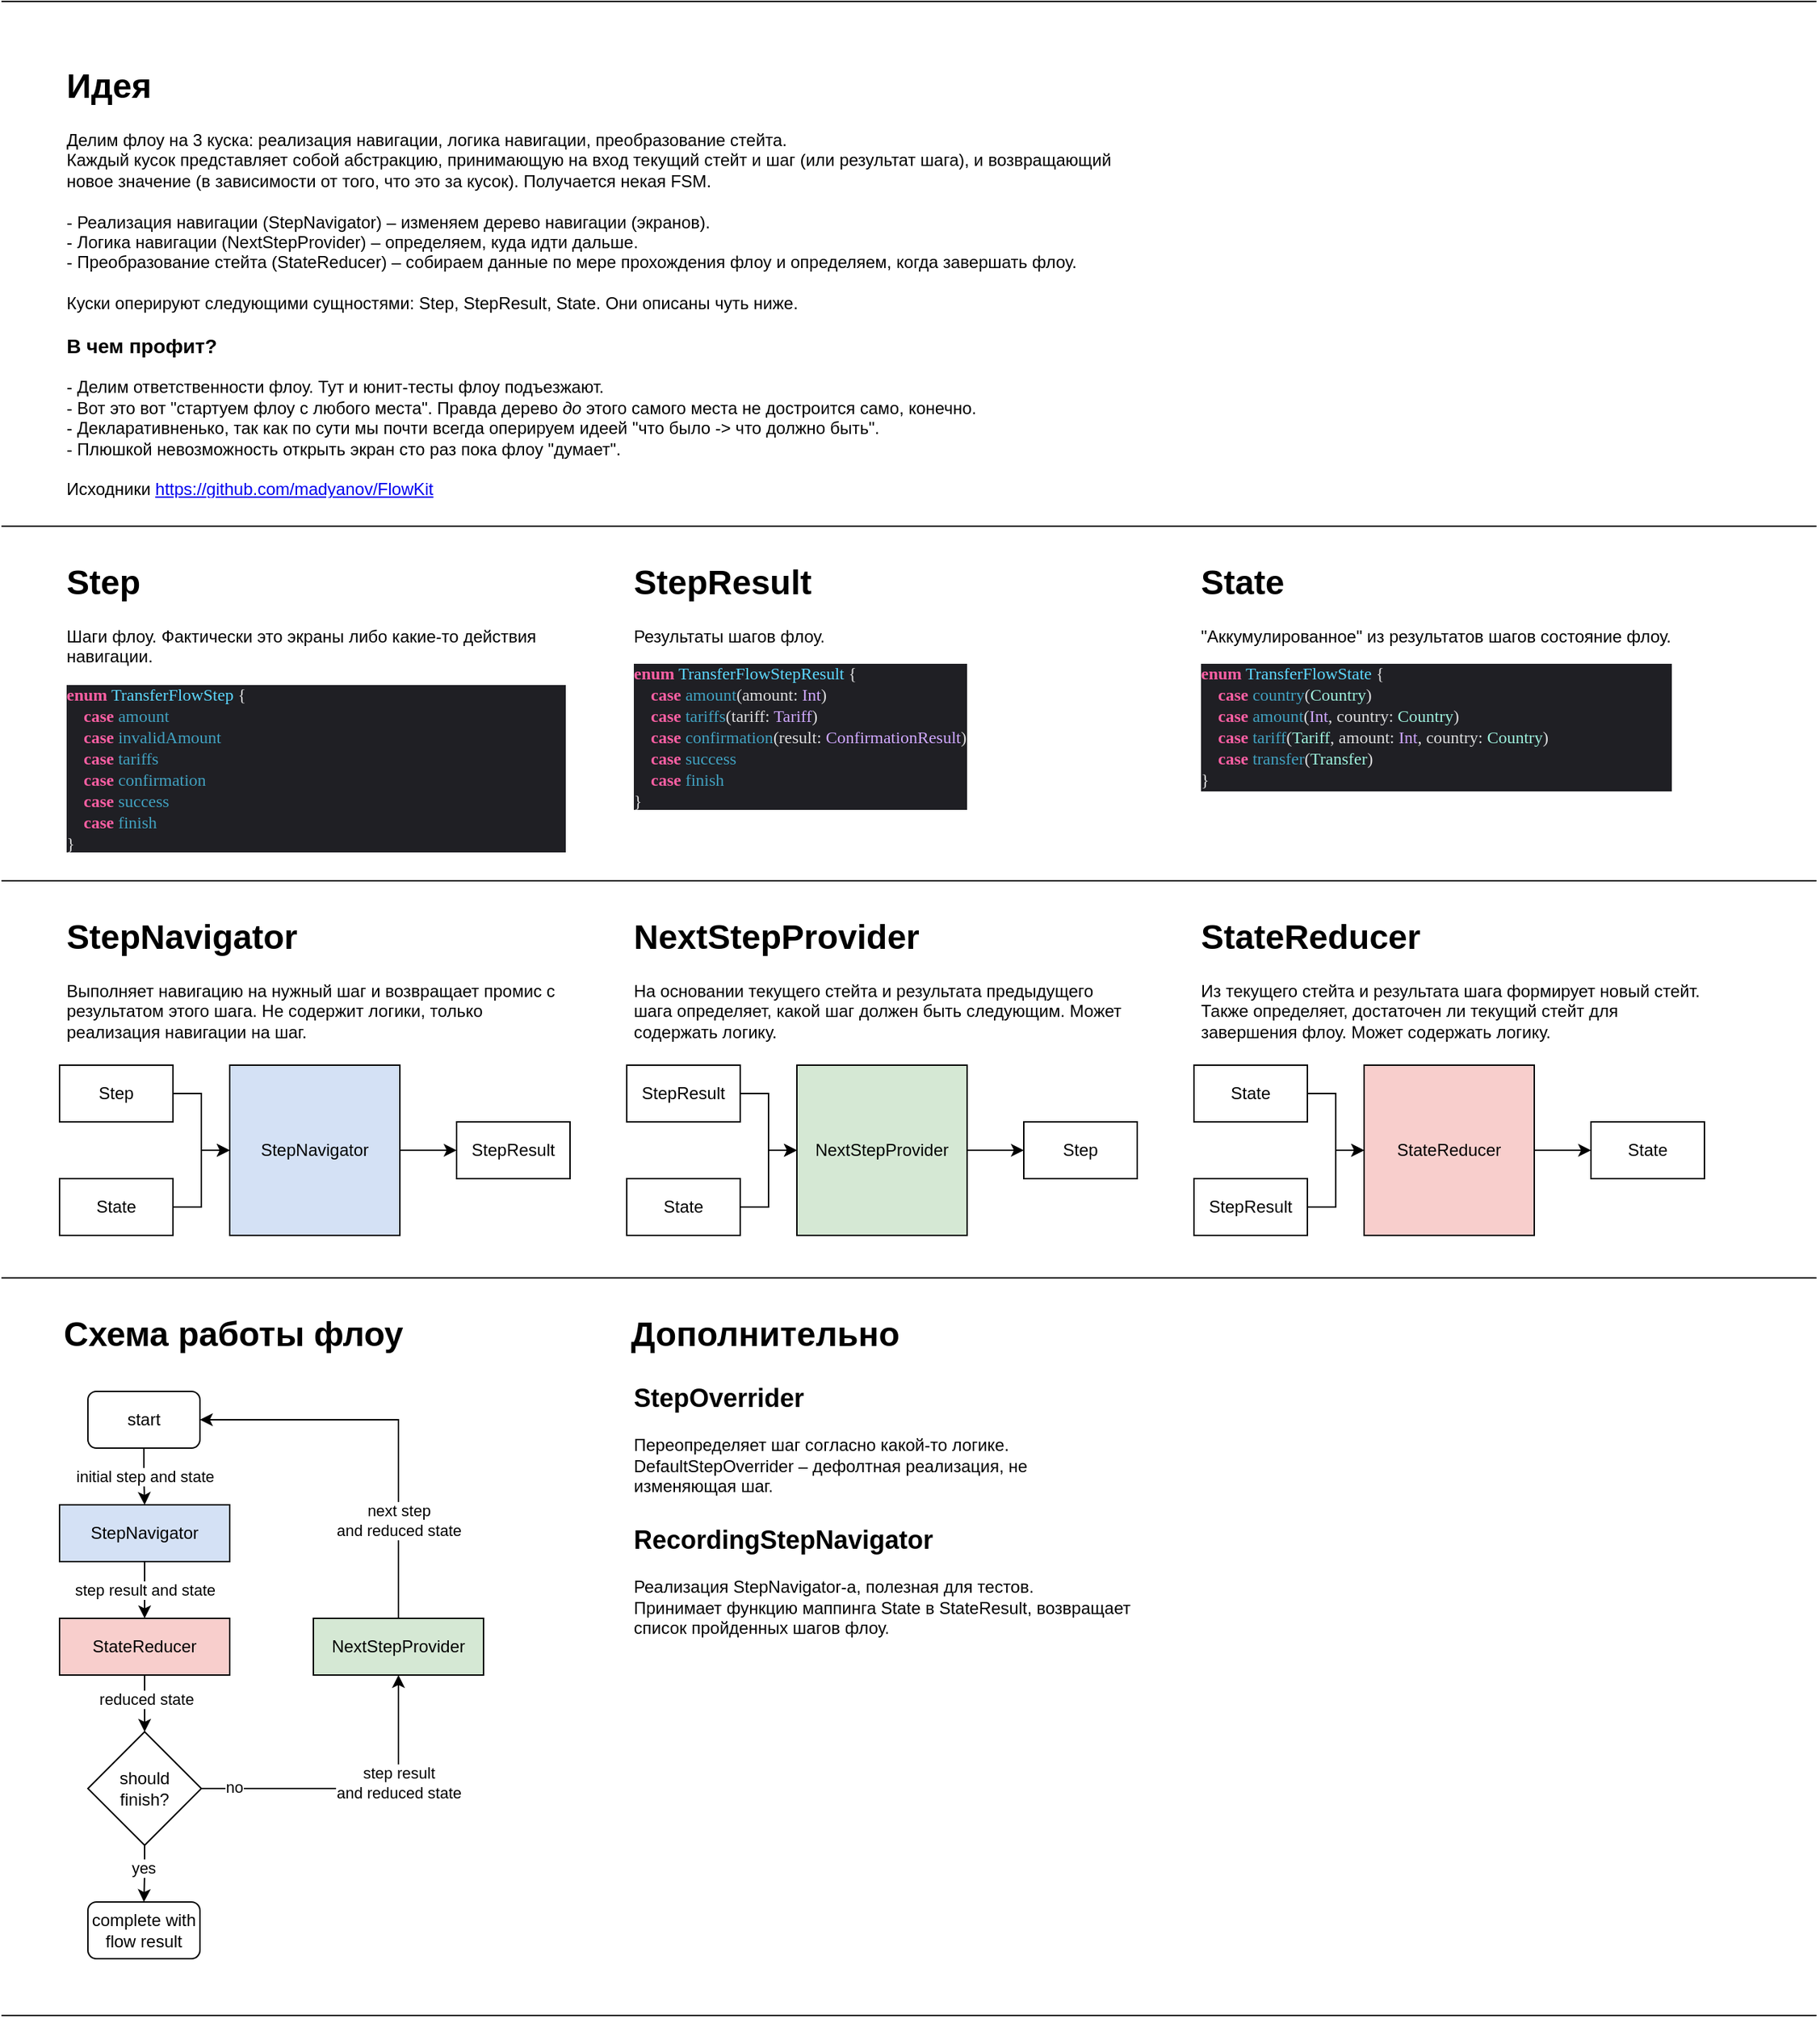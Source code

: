 <mxfile version="14.8.5" type="device"><diagram id="jw2_sHq7Q48fXYjKa4ns" name="Page-1"><mxGraphModel dx="1186" dy="565" grid="1" gridSize="10" guides="1" tooltips="1" connect="1" arrows="1" fold="1" page="1" pageScale="1" pageWidth="827" pageHeight="1169" math="0" shadow="0"><root><mxCell id="0"/><mxCell id="1" parent="0"/><mxCell id="7yjENeIUWVqf2foFrUso-27" value="&lt;h1&gt;Step&lt;/h1&gt;&lt;p&gt;Шаги флоу. Фактически это экраны либо какие-то действия навигации.&lt;/p&gt;&lt;p class=&quot;p1&quot; style=&quot;margin: 0px ; font-stretch: normal ; line-height: normal ; font-family: &amp;#34;menlo&amp;#34; ; color: rgb(93 , 216 , 255) ; background-color: rgb(31 , 31 , 36)&quot;&gt;&lt;span class=&quot;s1&quot; style=&quot;color: rgb(252 , 95 , 163)&quot;&gt;&lt;b&gt;enum&lt;/b&gt;&lt;/span&gt;&lt;span class=&quot;s2&quot; style=&quot;color: rgba(255 , 255 , 255 , 0.85)&quot;&gt; &lt;/span&gt;TransferFlowStep&lt;span class=&quot;s2&quot; style=&quot;color: rgba(255 , 255 , 255 , 0.85)&quot;&gt; {&lt;/span&gt;&lt;/p&gt;&lt;p class=&quot;p2&quot; style=&quot;margin: 0px ; font-stretch: normal ; line-height: normal ; font-family: &amp;#34;menlo&amp;#34; ; color: rgb(65 , 161 , 192) ; background-color: rgb(31 , 31 , 36)&quot;&gt;&lt;span class=&quot;s2&quot; style=&quot;color: rgba(255 , 255 , 255 , 0.85)&quot;&gt;&amp;nbsp; &amp;nbsp; &lt;/span&gt;&lt;span class=&quot;s1&quot; style=&quot;color: rgb(252 , 95 , 163)&quot;&gt;&lt;b&gt;case&lt;/b&gt;&lt;/span&gt;&lt;span class=&quot;s2&quot; style=&quot;color: rgba(255 , 255 , 255 , 0.85)&quot;&gt; &lt;/span&gt;amount&lt;/p&gt;&lt;p class=&quot;p2&quot; style=&quot;margin: 0px ; font-stretch: normal ; line-height: normal ; font-family: &amp;#34;menlo&amp;#34; ; color: rgb(65 , 161 , 192) ; background-color: rgb(31 , 31 , 36)&quot;&gt;&lt;span class=&quot;s2&quot; style=&quot;color: rgba(255 , 255 , 255 , 0.85)&quot;&gt;&amp;nbsp; &amp;nbsp; &lt;/span&gt;&lt;span class=&quot;s1&quot; style=&quot;color: rgb(252 , 95 , 163)&quot;&gt;&lt;b&gt;case&lt;/b&gt;&lt;/span&gt;&lt;span class=&quot;s2&quot; style=&quot;color: rgba(255 , 255 , 255 , 0.85)&quot;&gt; &lt;/span&gt;invalidAmount&lt;/p&gt;&lt;p class=&quot;p2&quot; style=&quot;margin: 0px ; font-stretch: normal ; line-height: normal ; font-family: &amp;#34;menlo&amp;#34; ; color: rgb(65 , 161 , 192) ; background-color: rgb(31 , 31 , 36)&quot;&gt;&lt;span class=&quot;s2&quot; style=&quot;color: rgba(255 , 255 , 255 , 0.85)&quot;&gt;&amp;nbsp; &amp;nbsp; &lt;/span&gt;&lt;span class=&quot;s1&quot; style=&quot;color: rgb(252 , 95 , 163)&quot;&gt;&lt;b&gt;case&lt;/b&gt;&lt;/span&gt;&lt;span class=&quot;s2&quot; style=&quot;color: rgba(255 , 255 , 255 , 0.85)&quot;&gt; &lt;/span&gt;tariffs&lt;/p&gt;&lt;p class=&quot;p2&quot; style=&quot;margin: 0px ; font-stretch: normal ; line-height: normal ; font-family: &amp;#34;menlo&amp;#34; ; color: rgb(65 , 161 , 192) ; background-color: rgb(31 , 31 , 36)&quot;&gt;&lt;span class=&quot;s2&quot; style=&quot;color: rgba(255 , 255 , 255 , 0.85)&quot;&gt;&amp;nbsp; &amp;nbsp; &lt;/span&gt;&lt;span class=&quot;s1&quot; style=&quot;color: rgb(252 , 95 , 163)&quot;&gt;&lt;b&gt;case&lt;/b&gt;&lt;/span&gt;&lt;span class=&quot;s2&quot; style=&quot;color: rgba(255 , 255 , 255 , 0.85)&quot;&gt; &lt;/span&gt;confirmation&lt;/p&gt;&lt;p class=&quot;p2&quot; style=&quot;margin: 0px ; font-stretch: normal ; line-height: normal ; font-family: &amp;#34;menlo&amp;#34; ; color: rgb(65 , 161 , 192) ; background-color: rgb(31 , 31 , 36)&quot;&gt;&lt;span class=&quot;s2&quot; style=&quot;color: rgba(255 , 255 , 255 , 0.85)&quot;&gt;&amp;nbsp; &amp;nbsp; &lt;/span&gt;&lt;span class=&quot;s1&quot; style=&quot;color: rgb(252 , 95 , 163)&quot;&gt;&lt;b&gt;case&lt;/b&gt;&lt;/span&gt;&lt;span class=&quot;s2&quot; style=&quot;color: rgba(255 , 255 , 255 , 0.85)&quot;&gt; &lt;/span&gt;success&lt;/p&gt;&lt;p class=&quot;p2&quot; style=&quot;margin: 0px ; font-stretch: normal ; line-height: normal ; font-family: &amp;#34;menlo&amp;#34; ; color: rgb(65 , 161 , 192) ; background-color: rgb(31 , 31 , 36)&quot;&gt;&lt;span class=&quot;s2&quot; style=&quot;color: rgba(255 , 255 , 255 , 0.85)&quot;&gt;&amp;nbsp; &amp;nbsp; &lt;/span&gt;&lt;span class=&quot;s1&quot; style=&quot;color: rgb(252 , 95 , 163)&quot;&gt;&lt;b&gt;case&lt;/b&gt;&lt;/span&gt;&lt;span class=&quot;s2&quot; style=&quot;color: rgba(255 , 255 , 255 , 0.85)&quot;&gt; &lt;/span&gt;finish&lt;/p&gt;&lt;p class=&quot;p3&quot; style=&quot;margin: 0px ; font-stretch: normal ; line-height: normal ; font-family: &amp;#34;menlo&amp;#34; ; color: rgba(255 , 255 , 255 , 0.85) ; background-color: rgb(31 , 31 , 36)&quot;&gt;}&lt;/p&gt;" style="text;html=1;strokeColor=none;fillColor=none;spacing=5;spacingTop=-20;whiteSpace=wrap;overflow=hidden;rounded=0;" parent="1" vertex="1"><mxGeometry x="41" y="390" width="360" height="210" as="geometry"/></mxCell><mxCell id="7yjENeIUWVqf2foFrUso-28" value="&lt;h1&gt;StepResult&lt;/h1&gt;&lt;p&gt;Результаты шагов флоу.&lt;/p&gt;&lt;p class=&quot;p1&quot; style=&quot;margin: 0px ; font-stretch: normal ; line-height: normal ; font-family: &amp;#34;menlo&amp;#34; ; color: rgb(93 , 216 , 255) ; background-color: rgb(31 , 31 , 36)&quot;&gt;&lt;span class=&quot;s1&quot; style=&quot;color: rgb(252 , 95 , 163)&quot;&gt;&lt;b&gt;enum&lt;/b&gt;&lt;/span&gt;&lt;span class=&quot;s2&quot; style=&quot;color: rgba(255 , 255 , 255 , 0.85)&quot;&gt; &lt;/span&gt;TransferFlowStepResult&lt;span class=&quot;s2&quot; style=&quot;color: rgba(255 , 255 , 255 , 0.85)&quot;&gt; {&lt;/span&gt;&lt;/p&gt;&lt;p class=&quot;p2&quot; style=&quot;margin: 0px ; font-stretch: normal ; line-height: normal ; font-family: &amp;#34;menlo&amp;#34; ; color: rgba(255 , 255 , 255 , 0.85) ; background-color: rgb(31 , 31 , 36)&quot;&gt;&lt;span class=&quot;Apple-converted-space&quot;&gt;&amp;nbsp; &amp;nbsp; &lt;/span&gt;&lt;span class=&quot;s1&quot; style=&quot;color: rgb(252 , 95 , 163)&quot;&gt;&lt;b&gt;case&lt;/b&gt;&lt;/span&gt; &lt;span class=&quot;s3&quot; style=&quot;color: rgb(65 , 161 , 192)&quot;&gt;amount&lt;/span&gt;(amount: &lt;span class=&quot;s4&quot; style=&quot;color: rgb(208 , 168 , 255)&quot;&gt;Int&lt;/span&gt;)&lt;/p&gt;&lt;p class=&quot;p2&quot; style=&quot;margin: 0px ; font-stretch: normal ; line-height: normal ; font-family: &amp;#34;menlo&amp;#34; ; color: rgba(255 , 255 , 255 , 0.85) ; background-color: rgb(31 , 31 , 36)&quot;&gt;&lt;span class=&quot;Apple-converted-space&quot;&gt;&amp;nbsp; &amp;nbsp; &lt;/span&gt;&lt;span class=&quot;s1&quot; style=&quot;color: rgb(252 , 95 , 163)&quot;&gt;&lt;b&gt;case&lt;/b&gt;&lt;/span&gt; &lt;span class=&quot;s3&quot; style=&quot;color: rgb(65 , 161 , 192)&quot;&gt;tariffs&lt;/span&gt;(tariff: &lt;span class=&quot;s4&quot; style=&quot;color: rgb(208 , 168 , 255)&quot;&gt;Tariff&lt;/span&gt;)&lt;/p&gt;&lt;p class=&quot;p2&quot; style=&quot;margin: 0px ; font-stretch: normal ; line-height: normal ; font-family: &amp;#34;menlo&amp;#34; ; color: rgba(255 , 255 , 255 , 0.85) ; background-color: rgb(31 , 31 , 36)&quot;&gt;&lt;span class=&quot;Apple-converted-space&quot;&gt;&amp;nbsp; &amp;nbsp; &lt;/span&gt;&lt;span class=&quot;s1&quot; style=&quot;color: rgb(252 , 95 , 163)&quot;&gt;&lt;b&gt;case&lt;/b&gt;&lt;/span&gt; &lt;span class=&quot;s3&quot; style=&quot;color: rgb(65 , 161 , 192)&quot;&gt;confirmation&lt;/span&gt;(result: &lt;span class=&quot;s4&quot; style=&quot;color: rgb(208 , 168 , 255)&quot;&gt;ConfirmationResult&lt;/span&gt;)&lt;/p&gt;&lt;p class=&quot;p3&quot; style=&quot;margin: 0px ; font-stretch: normal ; line-height: normal ; font-family: &amp;#34;menlo&amp;#34; ; color: rgb(65 , 161 , 192) ; background-color: rgb(31 , 31 , 36)&quot;&gt;&lt;span class=&quot;s2&quot; style=&quot;color: rgba(255 , 255 , 255 , 0.85)&quot;&gt;&amp;nbsp; &amp;nbsp; &lt;/span&gt;&lt;span class=&quot;s1&quot; style=&quot;color: rgb(252 , 95 , 163)&quot;&gt;&lt;b&gt;case&lt;/b&gt;&lt;/span&gt;&lt;span class=&quot;s2&quot; style=&quot;color: rgba(255 , 255 , 255 , 0.85)&quot;&gt; &lt;/span&gt;success&lt;/p&gt;&lt;p class=&quot;p3&quot; style=&quot;margin: 0px ; font-stretch: normal ; line-height: normal ; font-family: &amp;#34;menlo&amp;#34; ; color: rgb(65 , 161 , 192) ; background-color: rgb(31 , 31 , 36)&quot;&gt;&lt;span class=&quot;s2&quot; style=&quot;color: rgba(255 , 255 , 255 , 0.85)&quot;&gt;&amp;nbsp; &amp;nbsp; &lt;/span&gt;&lt;span class=&quot;s1&quot; style=&quot;color: rgb(252 , 95 , 163)&quot;&gt;&lt;b&gt;case&lt;/b&gt;&lt;/span&gt;&lt;span class=&quot;s2&quot; style=&quot;color: rgba(255 , 255 , 255 , 0.85)&quot;&gt; &lt;/span&gt;finish&lt;/p&gt;&lt;p class=&quot;p2&quot; style=&quot;margin: 0px ; font-stretch: normal ; line-height: normal ; font-family: &amp;#34;menlo&amp;#34; ; color: rgba(255 , 255 , 255 , 0.85) ; background-color: rgb(31 , 31 , 36)&quot;&gt;}&lt;/p&gt;" style="text;html=1;strokeColor=none;fillColor=none;spacing=5;spacingTop=-20;whiteSpace=wrap;overflow=hidden;rounded=0;" parent="1" vertex="1"><mxGeometry x="441" y="390" width="370" height="180" as="geometry"/></mxCell><mxCell id="7yjENeIUWVqf2foFrUso-29" value="&lt;h1&gt;State&lt;/h1&gt;&lt;p&gt;&quot;Аккумулированное&quot; из результатов шагов состояние флоу.&lt;/p&gt;&lt;p class=&quot;p1&quot; style=&quot;margin: 0px ; font-stretch: normal ; line-height: normal ; font-family: &amp;#34;menlo&amp;#34; ; color: rgb(93 , 216 , 255) ; background-color: rgb(31 , 31 , 36)&quot;&gt;&lt;span class=&quot;s1&quot; style=&quot;color: rgb(252 , 95 , 163)&quot;&gt;&lt;b&gt;enum&lt;/b&gt;&lt;/span&gt;&lt;span class=&quot;s2&quot; style=&quot;color: rgba(255 , 255 , 255 , 0.85)&quot;&gt; &lt;/span&gt;TransferFlowState&lt;span class=&quot;s2&quot; style=&quot;color: rgba(255 , 255 , 255 , 0.85)&quot;&gt; {&lt;/span&gt;&lt;/p&gt;&lt;p class=&quot;p2&quot; style=&quot;margin: 0px ; font-stretch: normal ; line-height: normal ; font-family: &amp;#34;menlo&amp;#34; ; color: rgba(255 , 255 , 255 , 0.85) ; background-color: rgb(31 , 31 , 36)&quot;&gt;&lt;span class=&quot;Apple-converted-space&quot;&gt;&amp;nbsp; &amp;nbsp; &lt;/span&gt;&lt;span class=&quot;s1&quot; style=&quot;color: rgb(252 , 95 , 163)&quot;&gt;&lt;b&gt;case&lt;/b&gt;&lt;/span&gt; &lt;span class=&quot;s3&quot; style=&quot;color: rgb(65 , 161 , 192)&quot;&gt;country&lt;/span&gt;(&lt;span class=&quot;s4&quot; style=&quot;color: rgb(158 , 241 , 221)&quot;&gt;Country&lt;/span&gt;)&lt;/p&gt;&lt;p class=&quot;p2&quot; style=&quot;margin: 0px ; font-stretch: normal ; line-height: normal ; font-family: &amp;#34;menlo&amp;#34; ; color: rgba(255 , 255 , 255 , 0.85) ; background-color: rgb(31 , 31 , 36)&quot;&gt;&lt;span class=&quot;Apple-converted-space&quot;&gt;&amp;nbsp; &amp;nbsp; &lt;/span&gt;&lt;span class=&quot;s1&quot; style=&quot;color: rgb(252 , 95 , 163)&quot;&gt;&lt;b&gt;case&lt;/b&gt;&lt;/span&gt; &lt;span class=&quot;s3&quot; style=&quot;color: rgb(65 , 161 , 192)&quot;&gt;amount&lt;/span&gt;(&lt;span class=&quot;s5&quot; style=&quot;color: rgb(208 , 168 , 255)&quot;&gt;Int&lt;/span&gt;, country: &lt;span class=&quot;s4&quot; style=&quot;color: rgb(158 , 241 , 221)&quot;&gt;Country&lt;/span&gt;)&lt;/p&gt;&lt;p class=&quot;p2&quot; style=&quot;margin: 0px ; font-stretch: normal ; line-height: normal ; font-family: &amp;#34;menlo&amp;#34; ; color: rgba(255 , 255 , 255 , 0.85) ; background-color: rgb(31 , 31 , 36)&quot;&gt;&lt;span class=&quot;Apple-converted-space&quot;&gt;&amp;nbsp; &amp;nbsp; &lt;/span&gt;&lt;span class=&quot;s1&quot; style=&quot;color: rgb(252 , 95 , 163)&quot;&gt;&lt;b&gt;case&lt;/b&gt;&lt;/span&gt; &lt;span class=&quot;s3&quot; style=&quot;color: rgb(65 , 161 , 192)&quot;&gt;tariff&lt;/span&gt;(&lt;span class=&quot;s4&quot; style=&quot;color: rgb(158 , 241 , 221)&quot;&gt;Tariff&lt;/span&gt;, amount: &lt;span class=&quot;s5&quot; style=&quot;color: rgb(208 , 168 , 255)&quot;&gt;Int&lt;/span&gt;, country: &lt;span class=&quot;s4&quot; style=&quot;color: rgb(158 , 241 , 221)&quot;&gt;Country&lt;/span&gt;)&lt;/p&gt;&lt;p class=&quot;p3&quot; style=&quot;margin: 0px ; font-stretch: normal ; line-height: normal ; font-family: &amp;#34;menlo&amp;#34; ; color: rgb(65 , 161 , 192) ; background-color: rgb(31 , 31 , 36)&quot;&gt;&lt;span class=&quot;s2&quot; style=&quot;color: rgba(255 , 255 , 255 , 0.85)&quot;&gt;&amp;nbsp; &amp;nbsp; &lt;/span&gt;&lt;span class=&quot;s1&quot; style=&quot;color: rgb(252 , 95 , 163)&quot;&gt;&lt;b&gt;case&lt;/b&gt;&lt;/span&gt;&lt;span class=&quot;s2&quot; style=&quot;color: rgba(255 , 255 , 255 , 0.85)&quot;&gt; &lt;/span&gt;transfer&lt;span class=&quot;s2&quot; style=&quot;color: rgba(255 , 255 , 255 , 0.85)&quot;&gt;(&lt;/span&gt;&lt;span class=&quot;s4&quot; style=&quot;color: rgb(158 , 241 , 221)&quot;&gt;Transfer&lt;/span&gt;&lt;span class=&quot;s2&quot; style=&quot;color: rgba(255 , 255 , 255 , 0.85)&quot;&gt;)&lt;/span&gt;&lt;/p&gt;&lt;p class=&quot;p2&quot; style=&quot;margin: 0px ; font-stretch: normal ; line-height: normal ; font-family: &amp;#34;menlo&amp;#34; ; color: rgba(255 , 255 , 255 , 0.85) ; background-color: rgb(31 , 31 , 36)&quot;&gt;}&lt;/p&gt;" style="text;html=1;strokeColor=none;fillColor=none;spacing=5;spacingTop=-20;whiteSpace=wrap;overflow=hidden;rounded=0;" parent="1" vertex="1"><mxGeometry x="841" y="390" width="400" height="170" as="geometry"/></mxCell><mxCell id="7yjENeIUWVqf2foFrUso-37" style="edgeStyle=orthogonalEdgeStyle;rounded=0;orthogonalLoop=1;jettySize=auto;html=1;entryX=0;entryY=0.5;entryDx=0;entryDy=0;" parent="1" source="7yjENeIUWVqf2foFrUso-30" target="7yjENeIUWVqf2foFrUso-33" edge="1"><mxGeometry relative="1" as="geometry"/></mxCell><mxCell id="7yjENeIUWVqf2foFrUso-30" value="StepNavigator" style="whiteSpace=wrap;html=1;aspect=fixed;fillColor=#D4E1F5;" parent="1" vertex="1"><mxGeometry x="161" y="750" width="120" height="120" as="geometry"/></mxCell><mxCell id="7yjENeIUWVqf2foFrUso-36" style="edgeStyle=orthogonalEdgeStyle;rounded=0;orthogonalLoop=1;jettySize=auto;html=1;entryX=0;entryY=0.5;entryDx=0;entryDy=0;" parent="1" source="7yjENeIUWVqf2foFrUso-31" target="7yjENeIUWVqf2foFrUso-30" edge="1"><mxGeometry relative="1" as="geometry"/></mxCell><mxCell id="7yjENeIUWVqf2foFrUso-31" value="Step" style="rounded=0;whiteSpace=wrap;html=1;" parent="1" vertex="1"><mxGeometry x="41" y="750" width="80" height="40" as="geometry"/></mxCell><mxCell id="7yjENeIUWVqf2foFrUso-35" style="edgeStyle=orthogonalEdgeStyle;rounded=0;orthogonalLoop=1;jettySize=auto;html=1;entryX=0;entryY=0.5;entryDx=0;entryDy=0;" parent="1" source="7yjENeIUWVqf2foFrUso-32" target="7yjENeIUWVqf2foFrUso-30" edge="1"><mxGeometry relative="1" as="geometry"/></mxCell><mxCell id="7yjENeIUWVqf2foFrUso-32" value="State" style="rounded=0;whiteSpace=wrap;html=1;" parent="1" vertex="1"><mxGeometry x="41" y="830" width="80" height="40" as="geometry"/></mxCell><mxCell id="7yjENeIUWVqf2foFrUso-33" value="StepResult" style="rounded=0;whiteSpace=wrap;html=1;" parent="1" vertex="1"><mxGeometry x="321" y="790" width="80" height="40" as="geometry"/></mxCell><mxCell id="7yjENeIUWVqf2foFrUso-45" style="edgeStyle=orthogonalEdgeStyle;rounded=0;orthogonalLoop=1;jettySize=auto;html=1;entryX=0;entryY=0.5;entryDx=0;entryDy=0;" parent="1" source="7yjENeIUWVqf2foFrUso-46" target="7yjENeIUWVqf2foFrUso-51" edge="1"><mxGeometry relative="1" as="geometry"/></mxCell><mxCell id="7yjENeIUWVqf2foFrUso-46" value="NextStepProvider" style="whiteSpace=wrap;html=1;aspect=fixed;fillColor=#D5E8D4;" parent="1" vertex="1"><mxGeometry x="561" y="750" width="120" height="120" as="geometry"/></mxCell><mxCell id="7yjENeIUWVqf2foFrUso-47" style="edgeStyle=orthogonalEdgeStyle;rounded=0;orthogonalLoop=1;jettySize=auto;html=1;entryX=0;entryY=0.5;entryDx=0;entryDy=0;" parent="1" source="7yjENeIUWVqf2foFrUso-48" target="7yjENeIUWVqf2foFrUso-46" edge="1"><mxGeometry relative="1" as="geometry"/></mxCell><mxCell id="7yjENeIUWVqf2foFrUso-48" value="StepResult" style="rounded=0;whiteSpace=wrap;html=1;" parent="1" vertex="1"><mxGeometry x="441" y="750" width="80" height="40" as="geometry"/></mxCell><mxCell id="7yjENeIUWVqf2foFrUso-49" style="edgeStyle=orthogonalEdgeStyle;rounded=0;orthogonalLoop=1;jettySize=auto;html=1;entryX=0;entryY=0.5;entryDx=0;entryDy=0;" parent="1" source="7yjENeIUWVqf2foFrUso-50" target="7yjENeIUWVqf2foFrUso-46" edge="1"><mxGeometry relative="1" as="geometry"/></mxCell><mxCell id="7yjENeIUWVqf2foFrUso-50" value="State" style="rounded=0;whiteSpace=wrap;html=1;" parent="1" vertex="1"><mxGeometry x="441" y="830" width="80" height="40" as="geometry"/></mxCell><mxCell id="7yjENeIUWVqf2foFrUso-51" value="Step" style="rounded=0;whiteSpace=wrap;html=1;" parent="1" vertex="1"><mxGeometry x="721" y="790" width="80" height="40" as="geometry"/></mxCell><mxCell id="7yjENeIUWVqf2foFrUso-52" style="edgeStyle=orthogonalEdgeStyle;rounded=0;orthogonalLoop=1;jettySize=auto;html=1;entryX=0;entryY=0.5;entryDx=0;entryDy=0;" parent="1" source="7yjENeIUWVqf2foFrUso-53" target="7yjENeIUWVqf2foFrUso-58" edge="1"><mxGeometry relative="1" as="geometry"/></mxCell><mxCell id="7yjENeIUWVqf2foFrUso-53" value="StateReducer" style="whiteSpace=wrap;html=1;aspect=fixed;fillColor=#F8CECC;" parent="1" vertex="1"><mxGeometry x="961" y="750" width="120" height="120" as="geometry"/></mxCell><mxCell id="7yjENeIUWVqf2foFrUso-54" style="edgeStyle=orthogonalEdgeStyle;rounded=0;orthogonalLoop=1;jettySize=auto;html=1;entryX=0;entryY=0.5;entryDx=0;entryDy=0;" parent="1" source="7yjENeIUWVqf2foFrUso-55" target="7yjENeIUWVqf2foFrUso-53" edge="1"><mxGeometry relative="1" as="geometry"/></mxCell><mxCell id="7yjENeIUWVqf2foFrUso-55" value="State" style="rounded=0;whiteSpace=wrap;html=1;" parent="1" vertex="1"><mxGeometry x="841" y="750" width="80" height="40" as="geometry"/></mxCell><mxCell id="7yjENeIUWVqf2foFrUso-56" style="edgeStyle=orthogonalEdgeStyle;rounded=0;orthogonalLoop=1;jettySize=auto;html=1;entryX=0;entryY=0.5;entryDx=0;entryDy=0;" parent="1" source="7yjENeIUWVqf2foFrUso-57" target="7yjENeIUWVqf2foFrUso-53" edge="1"><mxGeometry relative="1" as="geometry"/></mxCell><mxCell id="7yjENeIUWVqf2foFrUso-57" value="StepResult" style="rounded=0;whiteSpace=wrap;html=1;" parent="1" vertex="1"><mxGeometry x="841" y="830" width="80" height="40" as="geometry"/></mxCell><mxCell id="7yjENeIUWVqf2foFrUso-58" value="State" style="rounded=0;whiteSpace=wrap;html=1;" parent="1" vertex="1"><mxGeometry x="1121" y="790" width="80" height="40" as="geometry"/></mxCell><mxCell id="7yjENeIUWVqf2foFrUso-59" value="&lt;h1&gt;StepNavigator&lt;/h1&gt;&lt;p&gt;Выполняет навигацию на нужный шаг и возвращает промис с результатом этого шага. Не содержит логики, только реализация навигации на шаг.&lt;/p&gt;" style="text;html=1;strokeColor=none;fillColor=none;spacing=5;spacingTop=-20;whiteSpace=wrap;overflow=hidden;rounded=0;" parent="1" vertex="1"><mxGeometry x="41" y="640" width="360" height="100" as="geometry"/></mxCell><mxCell id="7yjENeIUWVqf2foFrUso-60" value="&lt;h1&gt;NextStepProvider&lt;/h1&gt;&lt;p&gt;На основании текущего стейта и результата предыдущего шага определяет, какой шаг должен быть следующим. Может содержать логику.&lt;/p&gt;" style="text;html=1;strokeColor=none;fillColor=none;spacing=5;spacingTop=-20;whiteSpace=wrap;overflow=hidden;rounded=0;" parent="1" vertex="1"><mxGeometry x="441" y="640" width="360" height="100" as="geometry"/></mxCell><mxCell id="7yjENeIUWVqf2foFrUso-61" value="&lt;h1&gt;StateReducer&lt;/h1&gt;&lt;p&gt;Из текущего стейта и результата шага формирует новый стейт. Также определяет, достаточен ли текущий стейт для завершения флоу. Может содержать логику.&lt;/p&gt;" style="text;html=1;strokeColor=none;fillColor=none;spacing=5;spacingTop=-20;whiteSpace=wrap;overflow=hidden;rounded=0;" parent="1" vertex="1"><mxGeometry x="841" y="640" width="360" height="100" as="geometry"/></mxCell><mxCell id="7yjENeIUWVqf2foFrUso-62" value="&lt;h1&gt;Идея&lt;/h1&gt;&lt;p&gt;Делим флоу на 3 куска: реализация навигации, логика навигации, преобразование стейта.&lt;br&gt;Каждый кусок представляет собой абстракцию, принимающую на вход текущий стейт и шаг (или результат шага), и возвращающий новое значение (в зависимости от того, что это за кусок). Получается некая FSM.&lt;br&gt;&lt;br&gt;- Реализация навигации (StepNavigator) – изменяем дерево навигации (экранов).&lt;br&gt;- Логика навигации (NextStepProvider) – определяем, куда идти дальше.&lt;br&gt;- Преобразование стейта (StateReducer) – собираем данные по мере прохождения флоу и определяем, когда завершать флоу.&lt;br&gt;&lt;br&gt;Куски оперируют следующими сущностями: Step, StepResult, State. Они описаны чуть ниже.&lt;br&gt;&lt;/p&gt;&lt;h3&gt;В чем профит?&lt;/h3&gt;&lt;div&gt;- Делим ответственности флоу. Тут и юнит-тесты флоу подъезжают.&lt;br&gt;- Вот это вот &quot;стартуем флоу с любого места&quot;. Правда дерево &lt;i&gt;до&lt;/i&gt; этого самого места не достроится само, конечно.&lt;br&gt;- Декларативненько, так как по сути мы почти всегда оперируем идеей &quot;что было -&amp;gt; что должно быть&quot;.&lt;/div&gt;&lt;div&gt;- Плюшкой невозможность открыть экран сто раз пока флоу &quot;думает&quot;.&lt;br&gt;&lt;br&gt;Исходники&amp;nbsp;&lt;a href=&quot;https://github.com/madyanov/FlowKit&quot;&gt;https://github.com/madyanov/FlowKit&lt;/a&gt;&lt;/div&gt;&lt;p&gt;&lt;/p&gt;" style="text;html=1;strokeColor=none;fillColor=none;spacing=5;spacingTop=-20;whiteSpace=wrap;overflow=hidden;rounded=0;" parent="1" vertex="1"><mxGeometry x="41" y="40" width="759" height="310" as="geometry"/></mxCell><mxCell id="7yjENeIUWVqf2foFrUso-68" value="initial step and state" style="edgeStyle=orthogonalEdgeStyle;rounded=0;orthogonalLoop=1;jettySize=auto;html=1;entryX=0.5;entryY=0;entryDx=0;entryDy=0;" parent="1" source="7yjENeIUWVqf2foFrUso-65" target="7yjENeIUWVqf2foFrUso-67" edge="1"><mxGeometry relative="1" as="geometry"/></mxCell><mxCell id="7yjENeIUWVqf2foFrUso-65" value="start" style="rounded=1;whiteSpace=wrap;html=1;" parent="1" vertex="1"><mxGeometry x="61" y="980" width="79" height="40" as="geometry"/></mxCell><mxCell id="7yjENeIUWVqf2foFrUso-70" value="step result and state" style="edgeStyle=orthogonalEdgeStyle;rounded=0;orthogonalLoop=1;jettySize=auto;html=1;entryX=0.5;entryY=0;entryDx=0;entryDy=0;" parent="1" source="7yjENeIUWVqf2foFrUso-67" target="7yjENeIUWVqf2foFrUso-69" edge="1"><mxGeometry relative="1" as="geometry"/></mxCell><mxCell id="7yjENeIUWVqf2foFrUso-67" value="StepNavigator" style="rounded=0;whiteSpace=wrap;html=1;fillColor=#D4E1F5;" parent="1" vertex="1"><mxGeometry x="41" y="1060" width="120" height="40" as="geometry"/></mxCell><mxCell id="7yjENeIUWVqf2foFrUso-73" style="edgeStyle=orthogonalEdgeStyle;rounded=0;orthogonalLoop=1;jettySize=auto;html=1;entryX=0.5;entryY=0;entryDx=0;entryDy=0;" parent="1" source="7yjENeIUWVqf2foFrUso-69" target="7yjENeIUWVqf2foFrUso-71" edge="1"><mxGeometry relative="1" as="geometry"/></mxCell><mxCell id="7yjENeIUWVqf2foFrUso-88" value="reduced state" style="edgeLabel;html=1;align=center;verticalAlign=middle;resizable=0;points=[];" parent="7yjENeIUWVqf2foFrUso-73" vertex="1" connectable="0"><mxGeometry x="-0.15" y="1" relative="1" as="geometry"><mxPoint as="offset"/></mxGeometry></mxCell><mxCell id="7yjENeIUWVqf2foFrUso-69" value="StateReducer" style="rounded=0;whiteSpace=wrap;html=1;fillColor=#F8CECC;" parent="1" vertex="1"><mxGeometry x="41" y="1140" width="120" height="40" as="geometry"/></mxCell><mxCell id="7yjENeIUWVqf2foFrUso-76" style="edgeStyle=orthogonalEdgeStyle;rounded=0;orthogonalLoop=1;jettySize=auto;html=1;entryX=0.5;entryY=0;entryDx=0;entryDy=0;" parent="1" source="7yjENeIUWVqf2foFrUso-71" target="7yjENeIUWVqf2foFrUso-75" edge="1"><mxGeometry relative="1" as="geometry"/></mxCell><mxCell id="7yjENeIUWVqf2foFrUso-81" value="yes" style="edgeLabel;html=1;align=center;verticalAlign=middle;resizable=0;points=[];" parent="7yjENeIUWVqf2foFrUso-76" vertex="1" connectable="0"><mxGeometry x="-0.111" y="-1" relative="1" as="geometry"><mxPoint y="-2" as="offset"/></mxGeometry></mxCell><mxCell id="7yjENeIUWVqf2foFrUso-83" style="edgeStyle=orthogonalEdgeStyle;rounded=0;orthogonalLoop=1;jettySize=auto;html=1;entryX=0.5;entryY=1;entryDx=0;entryDy=0;" parent="1" source="7yjENeIUWVqf2foFrUso-71" target="7yjENeIUWVqf2foFrUso-82" edge="1"><mxGeometry relative="1" as="geometry"><mxPoint x="311" y="1210" as="targetPoint"/><Array as="points"><mxPoint x="280" y="1260"/></Array></mxGeometry></mxCell><mxCell id="7yjENeIUWVqf2foFrUso-84" value="step result&lt;br&gt;and reduced state" style="edgeLabel;html=1;align=center;verticalAlign=middle;resizable=0;points=[];" parent="7yjENeIUWVqf2foFrUso-83" vertex="1" connectable="0"><mxGeometry x="0.107" y="4" relative="1" as="geometry"><mxPoint x="18" as="offset"/></mxGeometry></mxCell><mxCell id="7yjENeIUWVqf2foFrUso-85" value="no" style="edgeLabel;html=1;align=center;verticalAlign=middle;resizable=0;points=[];" parent="7yjENeIUWVqf2foFrUso-83" vertex="1" connectable="0"><mxGeometry x="-0.76" y="1" relative="1" as="geometry"><mxPoint x="-4" as="offset"/></mxGeometry></mxCell><mxCell id="7yjENeIUWVqf2foFrUso-71" value="should&lt;br&gt;finish?" style="rhombus;whiteSpace=wrap;html=1;" parent="1" vertex="1"><mxGeometry x="61" y="1220" width="80" height="80" as="geometry"/></mxCell><mxCell id="7yjENeIUWVqf2foFrUso-75" value="complete with flow result" style="rounded=1;whiteSpace=wrap;html=1;" parent="1" vertex="1"><mxGeometry x="61" y="1340" width="79" height="40" as="geometry"/></mxCell><mxCell id="7yjENeIUWVqf2foFrUso-89" style="edgeStyle=orthogonalEdgeStyle;rounded=0;orthogonalLoop=1;jettySize=auto;html=1;entryX=1;entryY=0.5;entryDx=0;entryDy=0;exitX=0.5;exitY=0;exitDx=0;exitDy=0;" parent="1" source="7yjENeIUWVqf2foFrUso-82" target="7yjENeIUWVqf2foFrUso-65" edge="1"><mxGeometry relative="1" as="geometry"><mxPoint x="171" y="1000" as="targetPoint"/><Array as="points"><mxPoint x="280" y="1000"/></Array></mxGeometry></mxCell><mxCell id="7yjENeIUWVqf2foFrUso-90" value="next step&lt;br&gt;and reduced state" style="edgeLabel;html=1;align=center;verticalAlign=middle;resizable=0;points=[];" parent="7yjENeIUWVqf2foFrUso-89" vertex="1" connectable="0"><mxGeometry x="-0.495" y="1" relative="1" as="geometry"><mxPoint x="1" y="1" as="offset"/></mxGeometry></mxCell><mxCell id="7yjENeIUWVqf2foFrUso-82" value="NextStepProvider" style="rounded=0;whiteSpace=wrap;html=1;fillColor=#D5E8D4;" parent="1" vertex="1"><mxGeometry x="220" y="1140" width="120" height="40" as="geometry"/></mxCell><mxCell id="7yjENeIUWVqf2foFrUso-91" value="&lt;h1&gt;Схема работы флоу&lt;/h1&gt;" style="text;html=1;strokeColor=none;fillColor=none;align=left;verticalAlign=middle;whiteSpace=wrap;rounded=0;" parent="1" vertex="1"><mxGeometry x="42" y="920" width="279" height="40" as="geometry"/></mxCell><mxCell id="7yjENeIUWVqf2foFrUso-92" value="" style="endArrow=none;html=1;" parent="1" edge="1"><mxGeometry width="50" height="50" relative="1" as="geometry"><mxPoint y="620" as="sourcePoint"/><mxPoint x="1280" y="620" as="targetPoint"/></mxGeometry></mxCell><mxCell id="7yjENeIUWVqf2foFrUso-93" value="" style="endArrow=none;html=1;" parent="1" edge="1"><mxGeometry width="50" height="50" relative="1" as="geometry"><mxPoint y="900" as="sourcePoint"/><mxPoint x="1280" y="900" as="targetPoint"/></mxGeometry></mxCell><mxCell id="7yjENeIUWVqf2foFrUso-94" value="" style="endArrow=none;html=1;" parent="1" edge="1"><mxGeometry width="50" height="50" relative="1" as="geometry"><mxPoint y="1420" as="sourcePoint"/><mxPoint x="1280" y="1420" as="targetPoint"/></mxGeometry></mxCell><mxCell id="7yjENeIUWVqf2foFrUso-95" value="" style="endArrow=none;html=1;" parent="1" edge="1"><mxGeometry width="50" height="50" relative="1" as="geometry"><mxPoint as="sourcePoint"/><mxPoint x="1280" as="targetPoint"/></mxGeometry></mxCell><mxCell id="7yjENeIUWVqf2foFrUso-96" value="" style="endArrow=none;html=1;" parent="1" edge="1"><mxGeometry width="50" height="50" relative="1" as="geometry"><mxPoint y="370" as="sourcePoint"/><mxPoint x="1280" y="370" as="targetPoint"/></mxGeometry></mxCell><mxCell id="s-enw25JZv9iV6CagrRW-2" value="&lt;h1&gt;Дополнительно&lt;/h1&gt;" style="text;html=1;strokeColor=none;fillColor=none;align=left;verticalAlign=middle;whiteSpace=wrap;rounded=0;" vertex="1" parent="1"><mxGeometry x="442" y="920" width="359" height="40" as="geometry"/></mxCell><mxCell id="s-enw25JZv9iV6CagrRW-3" value="&lt;h2&gt;StepOverrider&lt;/h2&gt;&lt;p&gt;Переопределяет шаг согласно какой-то логике.&lt;br&gt;DefaultStepOverrider – д&lt;span&gt;ефолтная реализация, не изменяющая шаг.&lt;/span&gt;&lt;/p&gt;" style="text;html=1;strokeColor=none;fillColor=none;spacing=5;spacingTop=-20;whiteSpace=wrap;overflow=hidden;rounded=0;" vertex="1" parent="1"><mxGeometry x="441" y="970" width="359" height="90" as="geometry"/></mxCell><mxCell id="s-enw25JZv9iV6CagrRW-4" value="&lt;h2&gt;RecordingStepNavigator&lt;/h2&gt;&lt;p&gt;Реализация StepNavigator-а, полезная для тестов.&lt;br&gt;Принимает функцию маппинга State в StateResult, возвращает список пройденных шагов флоу.&lt;/p&gt;" style="text;html=1;strokeColor=none;fillColor=none;spacing=5;spacingTop=-20;whiteSpace=wrap;overflow=hidden;rounded=0;" vertex="1" parent="1"><mxGeometry x="441" y="1070" width="359" height="90" as="geometry"/></mxCell></root></mxGraphModel></diagram></mxfile>